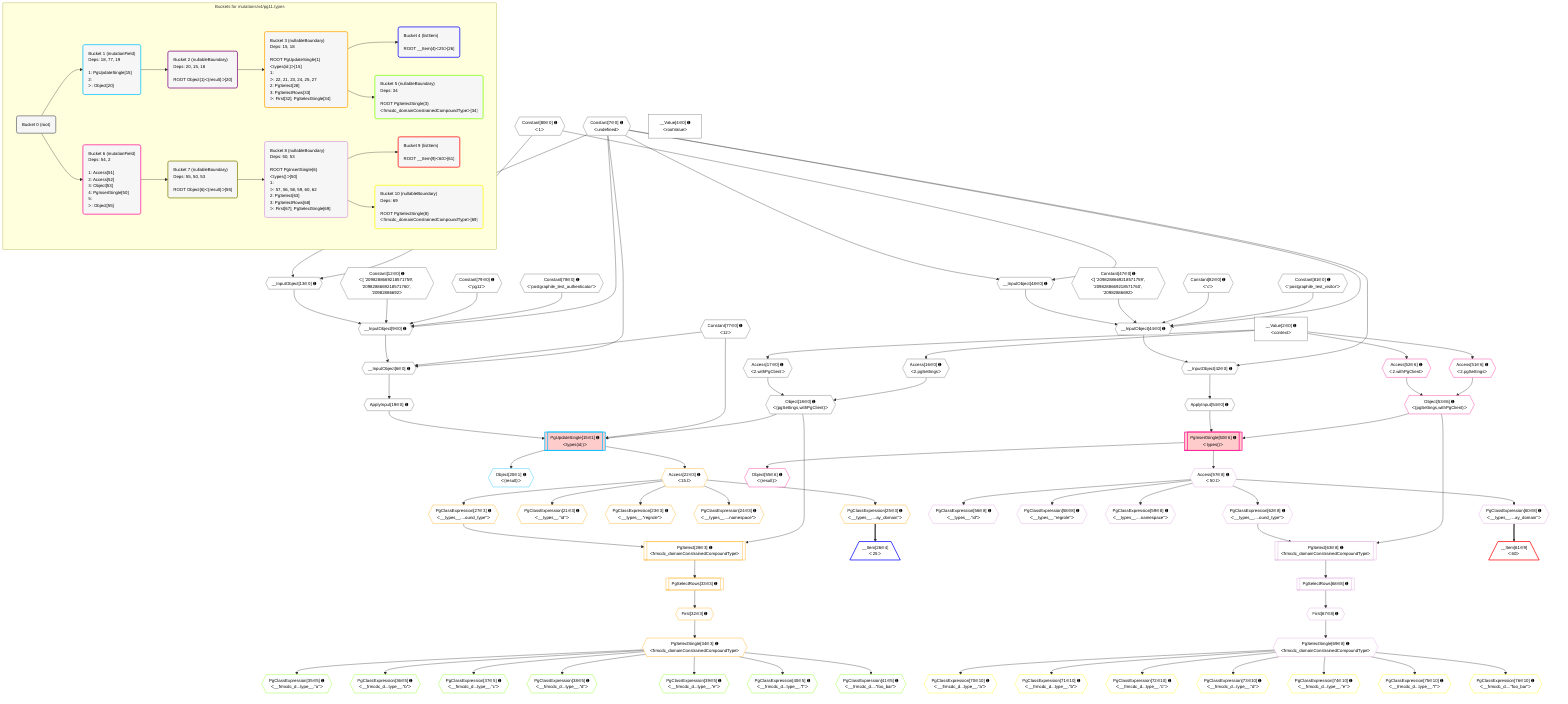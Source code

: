 %%{init: {'themeVariables': { 'fontSize': '12px'}}}%%
graph TD
    classDef path fill:#eee,stroke:#000,color:#000
    classDef plan fill:#fff,stroke-width:1px,color:#000
    classDef itemplan fill:#fff,stroke-width:2px,color:#000
    classDef unbatchedplan fill:#dff,stroke-width:1px,color:#000
    classDef sideeffectplan fill:#fcc,stroke-width:2px,color:#000
    classDef bucket fill:#f6f6f6,color:#000,stroke-width:2px,text-align:left


    %% plan dependencies
    __InputObject9{{"__InputObject[9∈0] ➊"}}:::plan
    Constant7{{"Constant[7∈0] ➊<br />ᐸundefinedᐳ"}}:::plan
    Constant78{{"Constant[78∈0] ➊<br />ᐸ'postgraphile_test_authenticator'ᐳ"}}:::plan
    Constant79{{"Constant[79∈0] ➊<br />ᐸ'pg11'ᐳ"}}:::plan
    Constant12{{"Constant[12∈0] ➊<br />ᐸ[ '2098288669218571759', '2098288669218571760', '20982886692ᐳ"}}:::plan
    __InputObject13{{"__InputObject[13∈0] ➊"}}:::plan
    Constant7 & Constant78 & Constant79 & Constant12 & __InputObject13 --> __InputObject9
    __InputObject44{{"__InputObject[44∈0] ➊"}}:::plan
    Constant81{{"Constant[81∈0] ➊<br />ᐸ'postgraphile_test_visitor'ᐳ"}}:::plan
    Constant82{{"Constant[82∈0] ➊<br />ᐸ'c'ᐳ"}}:::plan
    Constant47{{"Constant[47∈0] ➊<br />ᐸ[ '2098288669218571759', '2098288669218571760', '20982886692ᐳ"}}:::plan
    __InputObject48{{"__InputObject[48∈0] ➊"}}:::plan
    Constant7 & Constant81 & Constant82 & Constant47 & __InputObject48 --> __InputObject44
    __InputObject6{{"__InputObject[6∈0] ➊"}}:::plan
    Constant77{{"Constant[77∈0] ➊<br />ᐸ12ᐳ"}}:::plan
    Constant7 & Constant77 & __InputObject9 --> __InputObject6
    Constant80{{"Constant[80∈0] ➊<br />ᐸ1ᐳ"}}:::plan
    Constant80 & Constant7 --> __InputObject13
    Object18{{"Object[18∈0] ➊<br />ᐸ{pgSettings,withPgClient}ᐳ"}}:::plan
    Access16{{"Access[16∈0] ➊<br />ᐸ2.pgSettingsᐳ"}}:::plan
    Access17{{"Access[17∈0] ➊<br />ᐸ2.withPgClientᐳ"}}:::plan
    Access16 & Access17 --> Object18
    __InputObject42{{"__InputObject[42∈0] ➊"}}:::plan
    Constant7 & __InputObject44 --> __InputObject42
    Constant80 & Constant7 --> __InputObject48
    __Value2["__Value[2∈0] ➊<br />ᐸcontextᐳ"]:::plan
    __Value2 --> Access16
    __Value2 --> Access17
    ApplyInput19{{"ApplyInput[19∈0] ➊"}}:::plan
    __InputObject6 --> ApplyInput19
    ApplyInput54{{"ApplyInput[54∈0] ➊"}}:::plan
    __InputObject42 --> ApplyInput54
    __Value4["__Value[4∈0] ➊<br />ᐸrootValueᐳ"]:::plan
    PgUpdateSingle15[["PgUpdateSingle[15∈1] ➊<br />ᐸtypes(id;)ᐳ"]]:::sideeffectplan
    Object18 & Constant77 & ApplyInput19 --> PgUpdateSingle15
    Object20{{"Object[20∈1] ➊<br />ᐸ{result}ᐳ"}}:::plan
    PgUpdateSingle15 --> Object20
    PgSelect28[["PgSelect[28∈3] ➊<br />ᐸfrmcdc_domainConstrainedCompoundTypeᐳ"]]:::plan
    PgClassExpression27{{"PgClassExpression[27∈3] ➊<br />ᐸ__types__....ound_type”ᐳ"}}:::plan
    Object18 & PgClassExpression27 --> PgSelect28
    PgClassExpression21{{"PgClassExpression[21∈3] ➊<br />ᐸ__types__.”id”ᐳ"}}:::plan
    Access22{{"Access[22∈3] ➊<br />ᐸ15.tᐳ"}}:::plan
    Access22 --> PgClassExpression21
    PgUpdateSingle15 --> Access22
    PgClassExpression23{{"PgClassExpression[23∈3] ➊<br />ᐸ__types__.”regrole”ᐳ"}}:::plan
    Access22 --> PgClassExpression23
    PgClassExpression24{{"PgClassExpression[24∈3] ➊<br />ᐸ__types__....namespace”ᐳ"}}:::plan
    Access22 --> PgClassExpression24
    PgClassExpression25{{"PgClassExpression[25∈3] ➊<br />ᐸ__types__....ay_domain”ᐳ"}}:::plan
    Access22 --> PgClassExpression25
    Access22 --> PgClassExpression27
    First32{{"First[32∈3] ➊"}}:::plan
    PgSelectRows33[["PgSelectRows[33∈3] ➊"]]:::plan
    PgSelectRows33 --> First32
    PgSelect28 --> PgSelectRows33
    PgSelectSingle34{{"PgSelectSingle[34∈3] ➊<br />ᐸfrmcdc_domainConstrainedCompoundTypeᐳ"}}:::plan
    First32 --> PgSelectSingle34
    __Item26[/"__Item[26∈4]<br />ᐸ25ᐳ"\]:::itemplan
    PgClassExpression25 ==> __Item26
    PgClassExpression35{{"PgClassExpression[35∈5] ➊<br />ᐸ__frmcdc_d...type__.”a”ᐳ"}}:::plan
    PgSelectSingle34 --> PgClassExpression35
    PgClassExpression36{{"PgClassExpression[36∈5] ➊<br />ᐸ__frmcdc_d...type__.”b”ᐳ"}}:::plan
    PgSelectSingle34 --> PgClassExpression36
    PgClassExpression37{{"PgClassExpression[37∈5] ➊<br />ᐸ__frmcdc_d...type__.”c”ᐳ"}}:::plan
    PgSelectSingle34 --> PgClassExpression37
    PgClassExpression38{{"PgClassExpression[38∈5] ➊<br />ᐸ__frmcdc_d...type__.”d”ᐳ"}}:::plan
    PgSelectSingle34 --> PgClassExpression38
    PgClassExpression39{{"PgClassExpression[39∈5] ➊<br />ᐸ__frmcdc_d...type__.”e”ᐳ"}}:::plan
    PgSelectSingle34 --> PgClassExpression39
    PgClassExpression40{{"PgClassExpression[40∈5] ➊<br />ᐸ__frmcdc_d...type__.”f”ᐳ"}}:::plan
    PgSelectSingle34 --> PgClassExpression40
    PgClassExpression41{{"PgClassExpression[41∈5] ➊<br />ᐸ__frmcdc_d....”foo_bar”ᐳ"}}:::plan
    PgSelectSingle34 --> PgClassExpression41
    PgInsertSingle50[["PgInsertSingle[50∈6] ➊<br />ᐸtypes()ᐳ"]]:::sideeffectplan
    Object53{{"Object[53∈6] ➊<br />ᐸ{pgSettings,withPgClient}ᐳ"}}:::plan
    Object53 & ApplyInput54 --> PgInsertSingle50
    Access51{{"Access[51∈6] ➊<br />ᐸ2.pgSettingsᐳ"}}:::plan
    Access52{{"Access[52∈6] ➊<br />ᐸ2.withPgClientᐳ"}}:::plan
    Access51 & Access52 --> Object53
    __Value2 --> Access51
    __Value2 --> Access52
    Object55{{"Object[55∈6] ➊<br />ᐸ{result}ᐳ"}}:::plan
    PgInsertSingle50 --> Object55
    PgSelect63[["PgSelect[63∈8] ➊<br />ᐸfrmcdc_domainConstrainedCompoundTypeᐳ"]]:::plan
    PgClassExpression62{{"PgClassExpression[62∈8] ➊<br />ᐸ__types__....ound_type”ᐳ"}}:::plan
    Object53 & PgClassExpression62 --> PgSelect63
    PgClassExpression56{{"PgClassExpression[56∈8] ➊<br />ᐸ__types__.”id”ᐳ"}}:::plan
    Access57{{"Access[57∈8] ➊<br />ᐸ50.tᐳ"}}:::plan
    Access57 --> PgClassExpression56
    PgInsertSingle50 --> Access57
    PgClassExpression58{{"PgClassExpression[58∈8] ➊<br />ᐸ__types__.”regrole”ᐳ"}}:::plan
    Access57 --> PgClassExpression58
    PgClassExpression59{{"PgClassExpression[59∈8] ➊<br />ᐸ__types__....namespace”ᐳ"}}:::plan
    Access57 --> PgClassExpression59
    PgClassExpression60{{"PgClassExpression[60∈8] ➊<br />ᐸ__types__....ay_domain”ᐳ"}}:::plan
    Access57 --> PgClassExpression60
    Access57 --> PgClassExpression62
    First67{{"First[67∈8] ➊"}}:::plan
    PgSelectRows68[["PgSelectRows[68∈8] ➊"]]:::plan
    PgSelectRows68 --> First67
    PgSelect63 --> PgSelectRows68
    PgSelectSingle69{{"PgSelectSingle[69∈8] ➊<br />ᐸfrmcdc_domainConstrainedCompoundTypeᐳ"}}:::plan
    First67 --> PgSelectSingle69
    __Item61[/"__Item[61∈9]<br />ᐸ60ᐳ"\]:::itemplan
    PgClassExpression60 ==> __Item61
    PgClassExpression70{{"PgClassExpression[70∈10] ➊<br />ᐸ__frmcdc_d...type__.”a”ᐳ"}}:::plan
    PgSelectSingle69 --> PgClassExpression70
    PgClassExpression71{{"PgClassExpression[71∈10] ➊<br />ᐸ__frmcdc_d...type__.”b”ᐳ"}}:::plan
    PgSelectSingle69 --> PgClassExpression71
    PgClassExpression72{{"PgClassExpression[72∈10] ➊<br />ᐸ__frmcdc_d...type__.”c”ᐳ"}}:::plan
    PgSelectSingle69 --> PgClassExpression72
    PgClassExpression73{{"PgClassExpression[73∈10] ➊<br />ᐸ__frmcdc_d...type__.”d”ᐳ"}}:::plan
    PgSelectSingle69 --> PgClassExpression73
    PgClassExpression74{{"PgClassExpression[74∈10] ➊<br />ᐸ__frmcdc_d...type__.”e”ᐳ"}}:::plan
    PgSelectSingle69 --> PgClassExpression74
    PgClassExpression75{{"PgClassExpression[75∈10] ➊<br />ᐸ__frmcdc_d...type__.”f”ᐳ"}}:::plan
    PgSelectSingle69 --> PgClassExpression75
    PgClassExpression76{{"PgClassExpression[76∈10] ➊<br />ᐸ__frmcdc_d....”foo_bar”ᐳ"}}:::plan
    PgSelectSingle69 --> PgClassExpression76

    %% define steps

    subgraph "Buckets for mutations/v4/pg11.types"
    Bucket0("Bucket 0 (root)"):::bucket
    classDef bucket0 stroke:#696969
    class Bucket0,__Value2,__Value4,__InputObject6,Constant7,__InputObject9,Constant12,__InputObject13,Access16,Access17,Object18,ApplyInput19,__InputObject42,__InputObject44,Constant47,__InputObject48,ApplyInput54,Constant77,Constant78,Constant79,Constant80,Constant81,Constant82 bucket0
    Bucket1("Bucket 1 (mutationField)<br />Deps: 18, 77, 19<br /><br />1: PgUpdateSingle[15]<br />2: <br />ᐳ: Object[20]"):::bucket
    classDef bucket1 stroke:#00bfff
    class Bucket1,PgUpdateSingle15,Object20 bucket1
    Bucket2("Bucket 2 (nullableBoundary)<br />Deps: 20, 15, 18<br /><br />ROOT Object{1}ᐸ{result}ᐳ[20]"):::bucket
    classDef bucket2 stroke:#7f007f
    class Bucket2 bucket2
    Bucket3("Bucket 3 (nullableBoundary)<br />Deps: 15, 18<br /><br />ROOT PgUpdateSingle{1}ᐸtypes(id;)ᐳ[15]<br />1: <br />ᐳ: 22, 21, 23, 24, 25, 27<br />2: PgSelect[28]<br />3: PgSelectRows[33]<br />ᐳ: First[32], PgSelectSingle[34]"):::bucket
    classDef bucket3 stroke:#ffa500
    class Bucket3,PgClassExpression21,Access22,PgClassExpression23,PgClassExpression24,PgClassExpression25,PgClassExpression27,PgSelect28,First32,PgSelectRows33,PgSelectSingle34 bucket3
    Bucket4("Bucket 4 (listItem)<br /><br />ROOT __Item{4}ᐸ25ᐳ[26]"):::bucket
    classDef bucket4 stroke:#0000ff
    class Bucket4,__Item26 bucket4
    Bucket5("Bucket 5 (nullableBoundary)<br />Deps: 34<br /><br />ROOT PgSelectSingle{3}ᐸfrmcdc_domainConstrainedCompoundTypeᐳ[34]"):::bucket
    classDef bucket5 stroke:#7fff00
    class Bucket5,PgClassExpression35,PgClassExpression36,PgClassExpression37,PgClassExpression38,PgClassExpression39,PgClassExpression40,PgClassExpression41 bucket5
    Bucket6("Bucket 6 (mutationField)<br />Deps: 54, 2<br /><br />1: Access[51]<br />2: Access[52]<br />3: Object[53]<br />4: PgInsertSingle[50]<br />5: <br />ᐳ: Object[55]"):::bucket
    classDef bucket6 stroke:#ff1493
    class Bucket6,PgInsertSingle50,Access51,Access52,Object53,Object55 bucket6
    Bucket7("Bucket 7 (nullableBoundary)<br />Deps: 55, 50, 53<br /><br />ROOT Object{6}ᐸ{result}ᐳ[55]"):::bucket
    classDef bucket7 stroke:#808000
    class Bucket7 bucket7
    Bucket8("Bucket 8 (nullableBoundary)<br />Deps: 50, 53<br /><br />ROOT PgInsertSingle{6}ᐸtypes()ᐳ[50]<br />1: <br />ᐳ: 57, 56, 58, 59, 60, 62<br />2: PgSelect[63]<br />3: PgSelectRows[68]<br />ᐳ: First[67], PgSelectSingle[69]"):::bucket
    classDef bucket8 stroke:#dda0dd
    class Bucket8,PgClassExpression56,Access57,PgClassExpression58,PgClassExpression59,PgClassExpression60,PgClassExpression62,PgSelect63,First67,PgSelectRows68,PgSelectSingle69 bucket8
    Bucket9("Bucket 9 (listItem)<br /><br />ROOT __Item{9}ᐸ60ᐳ[61]"):::bucket
    classDef bucket9 stroke:#ff0000
    class Bucket9,__Item61 bucket9
    Bucket10("Bucket 10 (nullableBoundary)<br />Deps: 69<br /><br />ROOT PgSelectSingle{8}ᐸfrmcdc_domainConstrainedCompoundTypeᐳ[69]"):::bucket
    classDef bucket10 stroke:#ffff00
    class Bucket10,PgClassExpression70,PgClassExpression71,PgClassExpression72,PgClassExpression73,PgClassExpression74,PgClassExpression75,PgClassExpression76 bucket10
    Bucket0 --> Bucket1 & Bucket6
    Bucket1 --> Bucket2
    Bucket2 --> Bucket3
    Bucket3 --> Bucket4 & Bucket5
    Bucket6 --> Bucket7
    Bucket7 --> Bucket8
    Bucket8 --> Bucket9 & Bucket10
    end